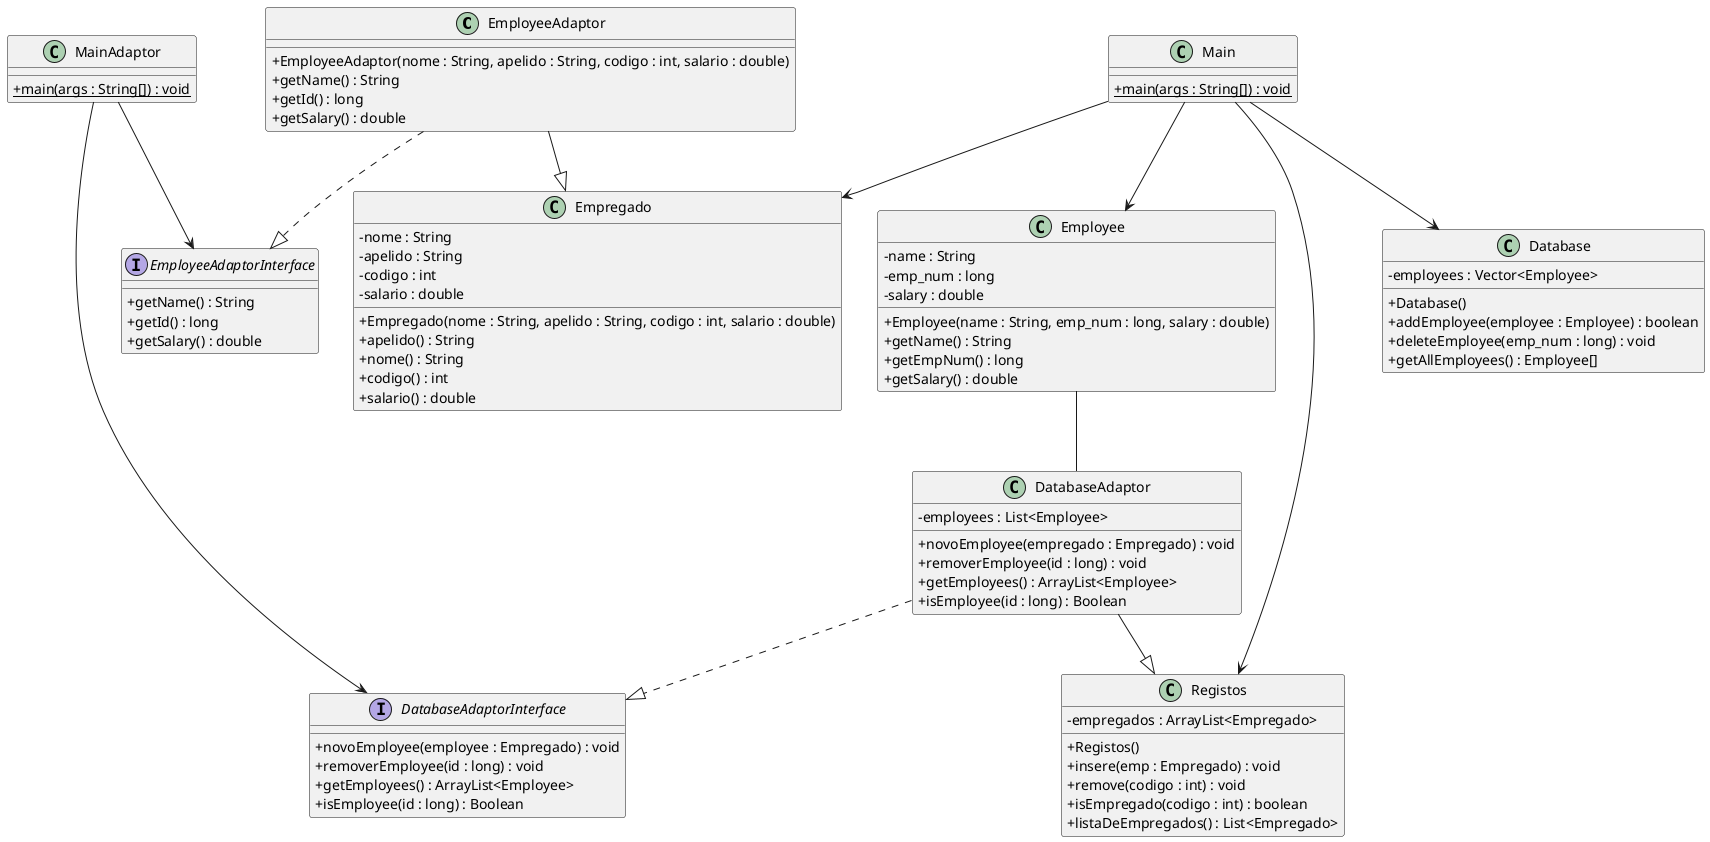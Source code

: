 @startuml
skinparam classAttributeIconSize 0
class EmployeeAdaptor{
+ EmployeeAdaptor(nome : String, apelido : String, codigo : int, salario : double)
+ getName() : String
+ getId() : long
+ getSalary() : double
}
EmployeeAdaptor ..|> EmployeeAdaptorInterface
EmployeeAdaptor --|> Empregado
class MainAdaptor{
+ {static} main(args : String[]) : void
}
class Empregado{
- nome : String
- apelido : String
- codigo : int
- salario : double
+ Empregado(nome : String, apelido : String, codigo : int, salario : double)
+ apelido() : String
+ nome() : String
+ codigo() : int
+ salario() : double
}
class Registos{
- empregados : ArrayList<Empregado>
+ Registos()
+ insere(emp : Empregado) : void
+ remove(codigo : int) : void
+ isEmpregado(codigo : int) : boolean
+ listaDeEmpregados() : List<Empregado>
}
class Employee{
- name : String
- emp_num : long
- salary : double
+ Employee(name : String, emp_num : long, salary : double)
+ getName() : String
+ getEmpNum() : long
+ getSalary() : double
}
class Database{
- employees : Vector<Employee>
+ Database()
+ addEmployee(employee : Employee) : boolean
+ deleteEmployee(emp_num : long) : void
+ getAllEmployees() : Employee[]
}
class Main{
+ {static} main(args : String[]) : void
}
class DatabaseAdaptor{
- employees : List<Employee>
+ novoEmployee(empregado : Empregado) : void
+ removerEmployee(id : long) : void
+ getEmployees() : ArrayList<Employee>
+ isEmployee(id : long) : Boolean
}
DatabaseAdaptor ..|> DatabaseAdaptorInterface
DatabaseAdaptor --|> Registos
interface DatabaseAdaptorInterface{
+ novoEmployee(employee : Empregado) : void
+ removerEmployee(id : long) : void
+ getEmployees() : ArrayList<Employee>
+ isEmployee(id : long) : Boolean
}
interface EmployeeAdaptorInterface{
+ getName() : String
+ getId() : long
+ getSalary() : double
}
Employee -- DatabaseAdaptor
Main --> Empregado
Main --> Registos
Main --> Employee
Main --> Database
MainAdaptor --> EmployeeAdaptorInterface
MainAdaptor --> DatabaseAdaptorInterface

@enduml